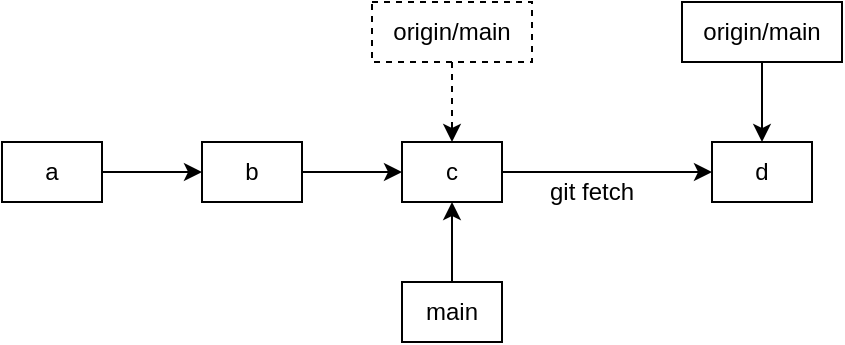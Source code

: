 <mxfile version="16.5.1" type="device"><diagram id="anAnoqZglmBlmmNPIVT8" name="第 1 页"><mxGraphModel dx="1314" dy="681" grid="1" gridSize="10" guides="1" tooltips="1" connect="1" arrows="1" fold="1" page="1" pageScale="1" pageWidth="1169" pageHeight="827" math="0" shadow="0"><root><mxCell id="0"/><mxCell id="1" parent="0"/><mxCell id="4b1FntUXMpEmOo-kL-Ps-3" value="" style="edgeStyle=orthogonalEdgeStyle;rounded=0;orthogonalLoop=1;jettySize=auto;html=1;" edge="1" parent="1" source="4b1FntUXMpEmOo-kL-Ps-1" target="4b1FntUXMpEmOo-kL-Ps-2"><mxGeometry relative="1" as="geometry"/></mxCell><mxCell id="4b1FntUXMpEmOo-kL-Ps-1" value="a" style="rounded=0;whiteSpace=wrap;html=1;" vertex="1" parent="1"><mxGeometry x="320" y="250" width="50" height="30" as="geometry"/></mxCell><mxCell id="4b1FntUXMpEmOo-kL-Ps-6" value="" style="edgeStyle=orthogonalEdgeStyle;rounded=0;orthogonalLoop=1;jettySize=auto;html=1;" edge="1" parent="1" source="4b1FntUXMpEmOo-kL-Ps-2" target="4b1FntUXMpEmOo-kL-Ps-5"><mxGeometry relative="1" as="geometry"/></mxCell><mxCell id="4b1FntUXMpEmOo-kL-Ps-2" value="b" style="rounded=0;whiteSpace=wrap;html=1;" vertex="1" parent="1"><mxGeometry x="420" y="250" width="50" height="30" as="geometry"/></mxCell><mxCell id="4b1FntUXMpEmOo-kL-Ps-10" value="" style="edgeStyle=orthogonalEdgeStyle;rounded=0;orthogonalLoop=1;jettySize=auto;html=1;" edge="1" parent="1" source="4b1FntUXMpEmOo-kL-Ps-5" target="4b1FntUXMpEmOo-kL-Ps-9"><mxGeometry relative="1" as="geometry"/></mxCell><mxCell id="4b1FntUXMpEmOo-kL-Ps-5" value="c" style="rounded=0;whiteSpace=wrap;html=1;" vertex="1" parent="1"><mxGeometry x="520" y="250" width="50" height="30" as="geometry"/></mxCell><mxCell id="4b1FntUXMpEmOo-kL-Ps-8" style="edgeStyle=orthogonalEdgeStyle;rounded=0;orthogonalLoop=1;jettySize=auto;html=1;" edge="1" parent="1" source="4b1FntUXMpEmOo-kL-Ps-7" target="4b1FntUXMpEmOo-kL-Ps-5"><mxGeometry relative="1" as="geometry"/></mxCell><mxCell id="4b1FntUXMpEmOo-kL-Ps-7" value="main" style="rounded=0;whiteSpace=wrap;html=1;" vertex="1" parent="1"><mxGeometry x="520" y="320" width="50" height="30" as="geometry"/></mxCell><mxCell id="4b1FntUXMpEmOo-kL-Ps-9" value="d" style="rounded=0;whiteSpace=wrap;html=1;" vertex="1" parent="1"><mxGeometry x="675" y="250" width="50" height="30" as="geometry"/></mxCell><mxCell id="4b1FntUXMpEmOo-kL-Ps-12" style="edgeStyle=orthogonalEdgeStyle;rounded=0;orthogonalLoop=1;jettySize=auto;html=1;" edge="1" parent="1" source="4b1FntUXMpEmOo-kL-Ps-11" target="4b1FntUXMpEmOo-kL-Ps-9"><mxGeometry relative="1" as="geometry"/></mxCell><mxCell id="4b1FntUXMpEmOo-kL-Ps-11" value="origin/main" style="rounded=0;whiteSpace=wrap;html=1;" vertex="1" parent="1"><mxGeometry x="660" y="180" width="80" height="30" as="geometry"/></mxCell><mxCell id="4b1FntUXMpEmOo-kL-Ps-15" style="edgeStyle=orthogonalEdgeStyle;rounded=0;orthogonalLoop=1;jettySize=auto;html=1;dashed=1;" edge="1" parent="1" source="4b1FntUXMpEmOo-kL-Ps-14" target="4b1FntUXMpEmOo-kL-Ps-5"><mxGeometry relative="1" as="geometry"/></mxCell><mxCell id="4b1FntUXMpEmOo-kL-Ps-14" value="origin/main" style="rounded=0;whiteSpace=wrap;html=1;dashed=1;" vertex="1" parent="1"><mxGeometry x="505" y="180" width="80" height="30" as="geometry"/></mxCell><mxCell id="4b1FntUXMpEmOo-kL-Ps-18" value="git fetch" style="text;html=1;strokeColor=none;fillColor=none;align=center;verticalAlign=middle;whiteSpace=wrap;rounded=0;dashed=1;" vertex="1" parent="1"><mxGeometry x="585" y="260" width="60" height="30" as="geometry"/></mxCell></root></mxGraphModel></diagram></mxfile>